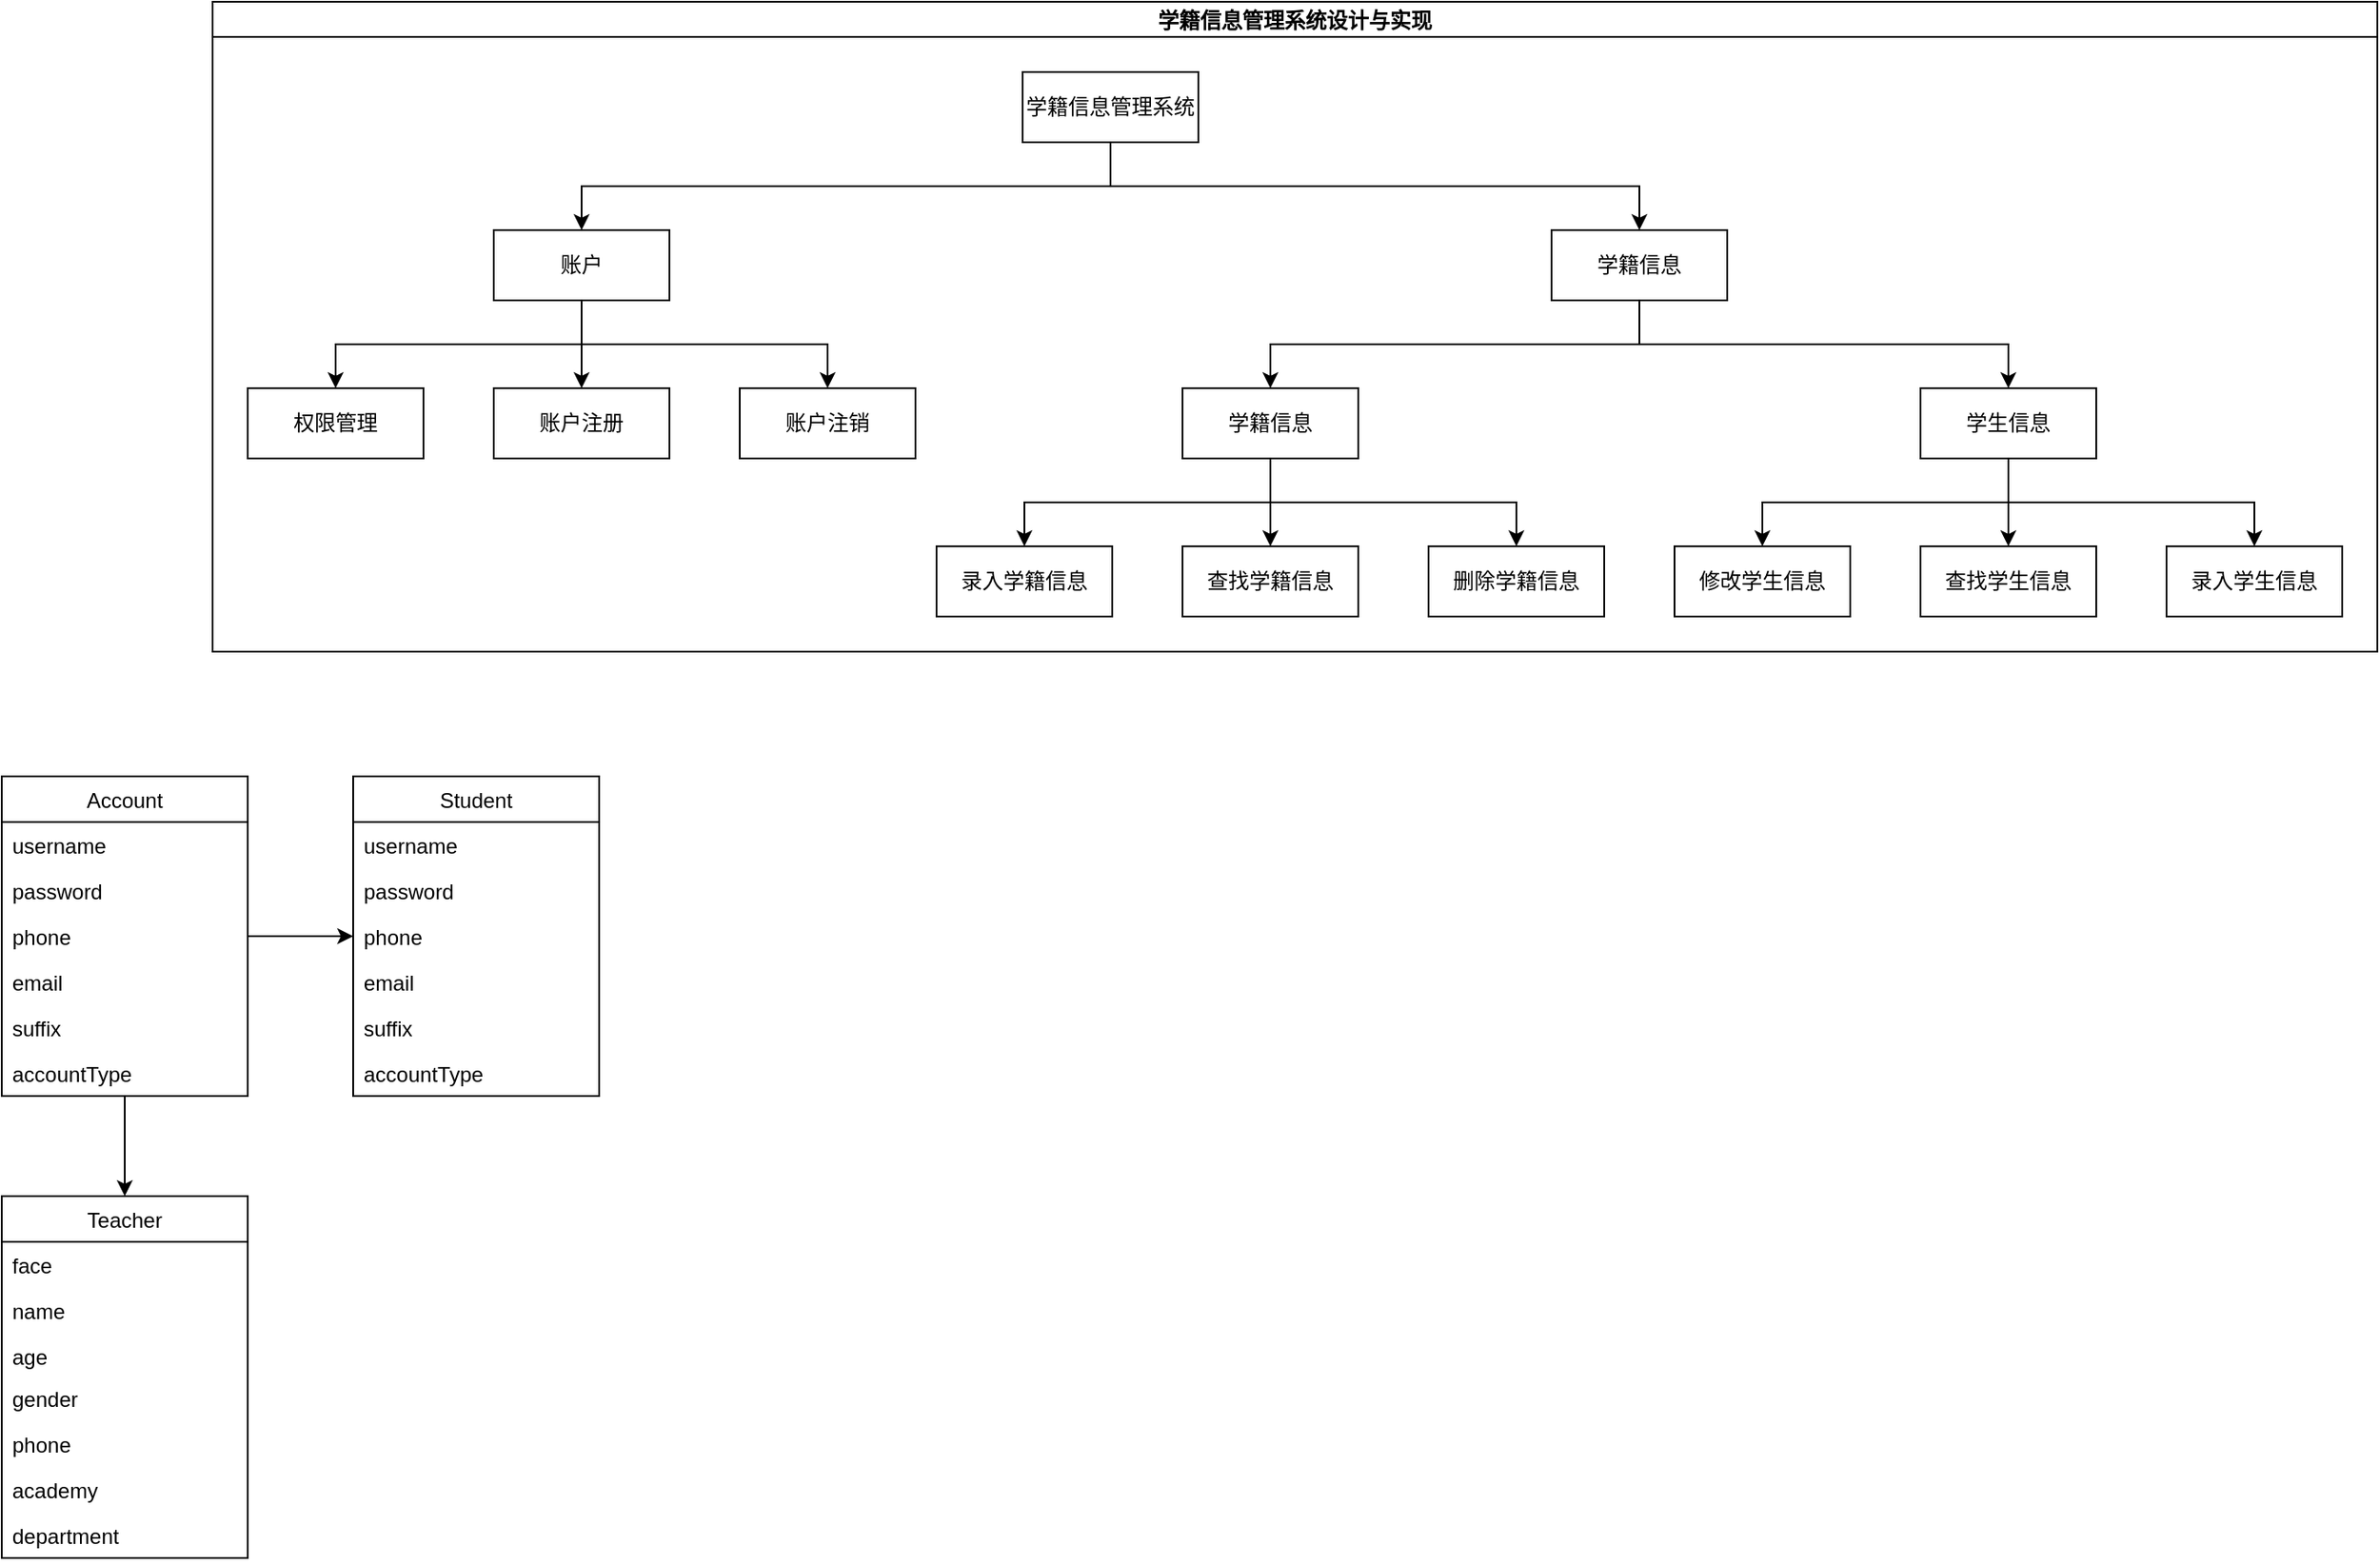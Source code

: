 <mxfile>
    <diagram id="AlOHhorMrEOj3m-qH4Sn" name="第 1 页">
        <mxGraphModel dx="408" dy="855" grid="1" gridSize="10" guides="1" tooltips="1" connect="1" arrows="1" fold="1" page="1" pageScale="1" pageWidth="827" pageHeight="1169" math="0" shadow="0">
            <root>
                <mxCell id="0"/>
                <mxCell id="1" parent="0"/>
                <mxCell id="2" value="学籍信息管理系统设计与实现" style="swimlane;startSize=20;horizontal=1;childLayout=treeLayout;horizontalTree=0;resizable=0;containerType=tree;" parent="1" vertex="1">
                    <mxGeometry x="160" y="40" width="1232" height="370" as="geometry"/>
                </mxCell>
                <mxCell id="3" value="学籍信息管理系统" style="whiteSpace=wrap;html=1;" parent="2" vertex="1">
                    <mxGeometry x="461" y="40" width="100" height="40" as="geometry"/>
                </mxCell>
                <mxCell id="4" value="账户" style="whiteSpace=wrap;html=1;" parent="2" vertex="1">
                    <mxGeometry x="160" y="130" width="100" height="40" as="geometry"/>
                </mxCell>
                <mxCell id="5" value="" style="edgeStyle=elbowEdgeStyle;elbow=vertical;html=1;rounded=0;" parent="2" source="3" target="4" edge="1">
                    <mxGeometry relative="1" as="geometry"/>
                </mxCell>
                <mxCell id="6" value="学籍信息" style="whiteSpace=wrap;html=1;" parent="2" vertex="1">
                    <mxGeometry x="762" y="130" width="100" height="40" as="geometry"/>
                </mxCell>
                <mxCell id="7" value="" style="edgeStyle=elbowEdgeStyle;elbow=vertical;html=1;rounded=0;" parent="2" source="3" target="6" edge="1">
                    <mxGeometry relative="1" as="geometry"/>
                </mxCell>
                <mxCell id="8" value="" style="edgeStyle=elbowEdgeStyle;elbow=vertical;html=1;rounded=0;" parent="2" source="4" target="9" edge="1">
                    <mxGeometry relative="1" as="geometry">
                        <mxPoint x="-7370.5" y="420" as="sourcePoint"/>
                    </mxGeometry>
                </mxCell>
                <mxCell id="9" value="权限管理" style="whiteSpace=wrap;html=1;" parent="2" vertex="1">
                    <mxGeometry x="20" y="220" width="100" height="40" as="geometry"/>
                </mxCell>
                <mxCell id="10" value="" style="edgeStyle=elbowEdgeStyle;elbow=vertical;html=1;rounded=0;" parent="2" source="4" target="11" edge="1">
                    <mxGeometry relative="1" as="geometry">
                        <mxPoint x="-7440.5" y="510" as="sourcePoint"/>
                    </mxGeometry>
                </mxCell>
                <mxCell id="11" value="账户注册" style="whiteSpace=wrap;html=1;" parent="2" vertex="1">
                    <mxGeometry x="160" y="220" width="100" height="40" as="geometry"/>
                </mxCell>
                <mxCell id="12" value="" style="edgeStyle=elbowEdgeStyle;elbow=vertical;html=1;rounded=0;" parent="2" source="4" target="13" edge="1">
                    <mxGeometry relative="1" as="geometry">
                        <mxPoint x="-7300.5" y="510" as="sourcePoint"/>
                    </mxGeometry>
                </mxCell>
                <mxCell id="13" value="账户注销" style="whiteSpace=wrap;html=1;" parent="2" vertex="1">
                    <mxGeometry x="300" y="220" width="100" height="40" as="geometry"/>
                </mxCell>
                <mxCell id="30" value="" style="edgeStyle=elbowEdgeStyle;elbow=vertical;html=1;rounded=0;" parent="2" source="6" target="31" edge="1">
                    <mxGeometry relative="1" as="geometry">
                        <mxPoint x="-4715.5" y="120" as="sourcePoint"/>
                    </mxGeometry>
                </mxCell>
                <mxCell id="31" value="学籍信息" style="whiteSpace=wrap;html=1;" parent="2" vertex="1">
                    <mxGeometry x="552" y="220" width="100" height="40" as="geometry"/>
                </mxCell>
                <mxCell id="46" value="" style="edgeStyle=elbowEdgeStyle;elbow=vertical;html=1;rounded=0;" parent="2" source="6" target="47" edge="1">
                    <mxGeometry relative="1" as="geometry">
                        <mxPoint x="-613.5" y="120" as="sourcePoint"/>
                    </mxGeometry>
                </mxCell>
                <mxCell id="47" value="学生信息" style="whiteSpace=wrap;html=1;" parent="2" vertex="1">
                    <mxGeometry x="972" y="220" width="100" height="40" as="geometry"/>
                </mxCell>
                <mxCell id="48" value="" style="edgeStyle=elbowEdgeStyle;elbow=vertical;html=1;rounded=0;" parent="2" source="47" target="49" edge="1">
                    <mxGeometry relative="1" as="geometry">
                        <mxPoint x="72.5" y="210" as="sourcePoint"/>
                    </mxGeometry>
                </mxCell>
                <mxCell id="49" value="修改学生信息" style="whiteSpace=wrap;html=1;" parent="2" vertex="1">
                    <mxGeometry x="832" y="310" width="100" height="40" as="geometry"/>
                </mxCell>
                <mxCell id="50" value="" style="edgeStyle=elbowEdgeStyle;elbow=vertical;html=1;rounded=0;" parent="2" source="47" target="51" edge="1">
                    <mxGeometry relative="1" as="geometry">
                        <mxPoint x="279" y="300" as="sourcePoint"/>
                    </mxGeometry>
                </mxCell>
                <mxCell id="51" value="查找学生信息" style="whiteSpace=wrap;html=1;" parent="2" vertex="1">
                    <mxGeometry x="972" y="310" width="100" height="40" as="geometry"/>
                </mxCell>
                <mxCell id="52" value="" style="edgeStyle=elbowEdgeStyle;elbow=vertical;html=1;rounded=0;" parent="2" source="47" target="53" edge="1">
                    <mxGeometry relative="1" as="geometry">
                        <mxPoint x="331.5" y="300" as="sourcePoint"/>
                    </mxGeometry>
                </mxCell>
                <mxCell id="53" value="录入学生信息" style="whiteSpace=wrap;html=1;" parent="2" vertex="1">
                    <mxGeometry x="1112" y="310" width="100" height="40" as="geometry"/>
                </mxCell>
                <mxCell id="54" value="" style="edgeStyle=elbowEdgeStyle;elbow=vertical;html=1;rounded=0;" parent="2" source="31" target="55" edge="1">
                    <mxGeometry relative="1" as="geometry">
                        <mxPoint x="37.5" y="210" as="sourcePoint"/>
                    </mxGeometry>
                </mxCell>
                <mxCell id="55" value="录入学籍信息" style="whiteSpace=wrap;html=1;" parent="2" vertex="1">
                    <mxGeometry x="412" y="310" width="100" height="40" as="geometry"/>
                </mxCell>
                <mxCell id="56" value="" style="edgeStyle=elbowEdgeStyle;elbow=vertical;html=1;rounded=0;" parent="2" source="31" target="57" edge="1">
                    <mxGeometry relative="1" as="geometry">
                        <mxPoint x="-95.5" y="300" as="sourcePoint"/>
                    </mxGeometry>
                </mxCell>
                <mxCell id="57" value="查找学籍信息" style="whiteSpace=wrap;html=1;" parent="2" vertex="1">
                    <mxGeometry x="552" y="310" width="100" height="40" as="geometry"/>
                </mxCell>
                <mxCell id="58" value="" style="edgeStyle=elbowEdgeStyle;elbow=vertical;html=1;rounded=0;" parent="2" source="31" target="59" edge="1">
                    <mxGeometry relative="1" as="geometry">
                        <mxPoint x="310.5" y="300" as="sourcePoint"/>
                    </mxGeometry>
                </mxCell>
                <mxCell id="59" value="删除学籍信息" style="whiteSpace=wrap;html=1;" parent="2" vertex="1">
                    <mxGeometry x="692" y="310" width="100" height="40" as="geometry"/>
                </mxCell>
                <mxCell id="99" value="" style="edgeStyle=none;html=1;" edge="1" parent="1" source="83" target="92">
                    <mxGeometry relative="1" as="geometry"/>
                </mxCell>
                <mxCell id="107" value="" style="edgeStyle=none;html=1;" edge="1" parent="1" source="83" target="100">
                    <mxGeometry relative="1" as="geometry"/>
                </mxCell>
                <mxCell id="83" value="Account" style="swimlane;fontStyle=0;childLayout=stackLayout;horizontal=1;startSize=26;fillColor=none;horizontalStack=0;resizeParent=1;resizeParentMax=0;resizeLast=0;collapsible=1;marginBottom=0;" vertex="1" parent="1">
                    <mxGeometry x="40" y="481" width="140" height="182" as="geometry"/>
                </mxCell>
                <mxCell id="84" value="username" style="text;strokeColor=none;fillColor=none;align=left;verticalAlign=top;spacingLeft=4;spacingRight=4;overflow=hidden;rotatable=0;points=[[0,0.5],[1,0.5]];portConstraint=eastwest;" vertex="1" parent="83">
                    <mxGeometry y="26" width="140" height="26" as="geometry"/>
                </mxCell>
                <mxCell id="85" value="password" style="text;strokeColor=none;fillColor=none;align=left;verticalAlign=top;spacingLeft=4;spacingRight=4;overflow=hidden;rotatable=0;points=[[0,0.5],[1,0.5]];portConstraint=eastwest;" vertex="1" parent="83">
                    <mxGeometry y="52" width="140" height="26" as="geometry"/>
                </mxCell>
                <mxCell id="87" value="phone" style="text;strokeColor=none;fillColor=none;align=left;verticalAlign=top;spacingLeft=4;spacingRight=4;overflow=hidden;rotatable=0;points=[[0,0.5],[1,0.5]];portConstraint=eastwest;" vertex="1" parent="83">
                    <mxGeometry y="78" width="140" height="26" as="geometry"/>
                </mxCell>
                <mxCell id="88" value="email" style="text;strokeColor=none;fillColor=none;align=left;verticalAlign=top;spacingLeft=4;spacingRight=4;overflow=hidden;rotatable=0;points=[[0,0.5],[1,0.5]];portConstraint=eastwest;" vertex="1" parent="83">
                    <mxGeometry y="104" width="140" height="26" as="geometry"/>
                </mxCell>
                <mxCell id="89" value="suffix" style="text;strokeColor=none;fillColor=none;align=left;verticalAlign=top;spacingLeft=4;spacingRight=4;overflow=hidden;rotatable=0;points=[[0,0.5],[1,0.5]];portConstraint=eastwest;" vertex="1" parent="83">
                    <mxGeometry y="130" width="140" height="26" as="geometry"/>
                </mxCell>
                <mxCell id="90" value="accountType" style="text;strokeColor=none;fillColor=none;align=left;verticalAlign=top;spacingLeft=4;spacingRight=4;overflow=hidden;rotatable=0;points=[[0,0.5],[1,0.5]];portConstraint=eastwest;" vertex="1" parent="83">
                    <mxGeometry y="156" width="140" height="26" as="geometry"/>
                </mxCell>
                <mxCell id="92" value="Student" style="swimlane;fontStyle=0;childLayout=stackLayout;horizontal=1;startSize=26;fillColor=none;horizontalStack=0;resizeParent=1;resizeParentMax=0;resizeLast=0;collapsible=1;marginBottom=0;" vertex="1" parent="1">
                    <mxGeometry x="240" y="481" width="140" height="182" as="geometry"/>
                </mxCell>
                <mxCell id="93" value="username" style="text;strokeColor=none;fillColor=none;align=left;verticalAlign=top;spacingLeft=4;spacingRight=4;overflow=hidden;rotatable=0;points=[[0,0.5],[1,0.5]];portConstraint=eastwest;" vertex="1" parent="92">
                    <mxGeometry y="26" width="140" height="26" as="geometry"/>
                </mxCell>
                <mxCell id="94" value="password" style="text;strokeColor=none;fillColor=none;align=left;verticalAlign=top;spacingLeft=4;spacingRight=4;overflow=hidden;rotatable=0;points=[[0,0.5],[1,0.5]];portConstraint=eastwest;" vertex="1" parent="92">
                    <mxGeometry y="52" width="140" height="26" as="geometry"/>
                </mxCell>
                <mxCell id="95" value="phone" style="text;strokeColor=none;fillColor=none;align=left;verticalAlign=top;spacingLeft=4;spacingRight=4;overflow=hidden;rotatable=0;points=[[0,0.5],[1,0.5]];portConstraint=eastwest;" vertex="1" parent="92">
                    <mxGeometry y="78" width="140" height="26" as="geometry"/>
                </mxCell>
                <mxCell id="96" value="email" style="text;strokeColor=none;fillColor=none;align=left;verticalAlign=top;spacingLeft=4;spacingRight=4;overflow=hidden;rotatable=0;points=[[0,0.5],[1,0.5]];portConstraint=eastwest;" vertex="1" parent="92">
                    <mxGeometry y="104" width="140" height="26" as="geometry"/>
                </mxCell>
                <mxCell id="97" value="suffix" style="text;strokeColor=none;fillColor=none;align=left;verticalAlign=top;spacingLeft=4;spacingRight=4;overflow=hidden;rotatable=0;points=[[0,0.5],[1,0.5]];portConstraint=eastwest;" vertex="1" parent="92">
                    <mxGeometry y="130" width="140" height="26" as="geometry"/>
                </mxCell>
                <mxCell id="98" value="accountType" style="text;strokeColor=none;fillColor=none;align=left;verticalAlign=top;spacingLeft=4;spacingRight=4;overflow=hidden;rotatable=0;points=[[0,0.5],[1,0.5]];portConstraint=eastwest;" vertex="1" parent="92">
                    <mxGeometry y="156" width="140" height="26" as="geometry"/>
                </mxCell>
                <mxCell id="100" value="Teacher" style="swimlane;fontStyle=0;childLayout=stackLayout;horizontal=1;startSize=26;fillColor=none;horizontalStack=0;resizeParent=1;resizeParentMax=0;resizeLast=0;collapsible=1;marginBottom=0;" vertex="1" parent="1">
                    <mxGeometry x="40" y="720" width="140" height="206" as="geometry"/>
                </mxCell>
                <mxCell id="101" value="face" style="text;strokeColor=none;fillColor=none;align=left;verticalAlign=top;spacingLeft=4;spacingRight=4;overflow=hidden;rotatable=0;points=[[0,0.5],[1,0.5]];portConstraint=eastwest;" vertex="1" parent="100">
                    <mxGeometry y="26" width="140" height="26" as="geometry"/>
                </mxCell>
                <mxCell id="102" value="name" style="text;strokeColor=none;fillColor=none;align=left;verticalAlign=top;spacingLeft=4;spacingRight=4;overflow=hidden;rotatable=0;points=[[0,0.5],[1,0.5]];portConstraint=eastwest;" vertex="1" parent="100">
                    <mxGeometry y="52" width="140" height="26" as="geometry"/>
                </mxCell>
                <mxCell id="103" value="age" style="text;strokeColor=none;fillColor=none;align=left;verticalAlign=top;spacingLeft=4;spacingRight=4;overflow=hidden;rotatable=0;points=[[0,0.5],[1,0.5]];portConstraint=eastwest;" vertex="1" parent="100">
                    <mxGeometry y="78" width="140" height="24" as="geometry"/>
                </mxCell>
                <mxCell id="104" value="gender" style="text;strokeColor=none;fillColor=none;align=left;verticalAlign=top;spacingLeft=4;spacingRight=4;overflow=hidden;rotatable=0;points=[[0,0.5],[1,0.5]];portConstraint=eastwest;" vertex="1" parent="100">
                    <mxGeometry y="102" width="140" height="26" as="geometry"/>
                </mxCell>
                <mxCell id="105" value="phone" style="text;strokeColor=none;fillColor=none;align=left;verticalAlign=top;spacingLeft=4;spacingRight=4;overflow=hidden;rotatable=0;points=[[0,0.5],[1,0.5]];portConstraint=eastwest;" vertex="1" parent="100">
                    <mxGeometry y="128" width="140" height="26" as="geometry"/>
                </mxCell>
                <mxCell id="106" value="academy" style="text;strokeColor=none;fillColor=none;align=left;verticalAlign=top;spacingLeft=4;spacingRight=4;overflow=hidden;rotatable=0;points=[[0,0.5],[1,0.5]];portConstraint=eastwest;" vertex="1" parent="100">
                    <mxGeometry y="154" width="140" height="26" as="geometry"/>
                </mxCell>
                <mxCell id="108" value="department" style="text;strokeColor=none;fillColor=none;align=left;verticalAlign=top;spacingLeft=4;spacingRight=4;overflow=hidden;rotatable=0;points=[[0,0.5],[1,0.5]];portConstraint=eastwest;" vertex="1" parent="100">
                    <mxGeometry y="180" width="140" height="26" as="geometry"/>
                </mxCell>
            </root>
        </mxGraphModel>
    </diagram>
</mxfile>
